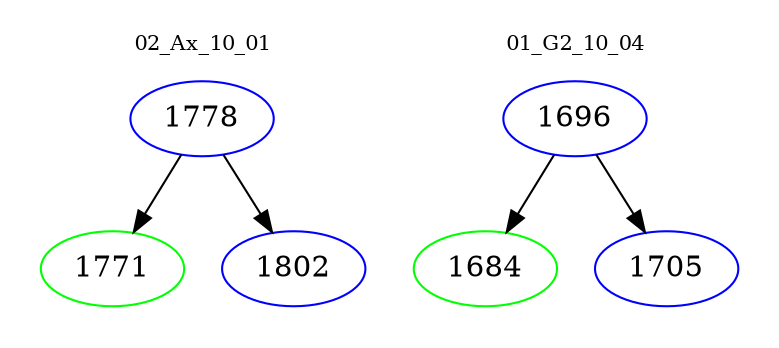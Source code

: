 digraph{
subgraph cluster_0 {
color = white
label = "02_Ax_10_01";
fontsize=10;
T0_1778 [label="1778", color="blue"]
T0_1778 -> T0_1771 [color="black"]
T0_1771 [label="1771", color="green"]
T0_1778 -> T0_1802 [color="black"]
T0_1802 [label="1802", color="blue"]
}
subgraph cluster_1 {
color = white
label = "01_G2_10_04";
fontsize=10;
T1_1696 [label="1696", color="blue"]
T1_1696 -> T1_1684 [color="black"]
T1_1684 [label="1684", color="green"]
T1_1696 -> T1_1705 [color="black"]
T1_1705 [label="1705", color="blue"]
}
}
